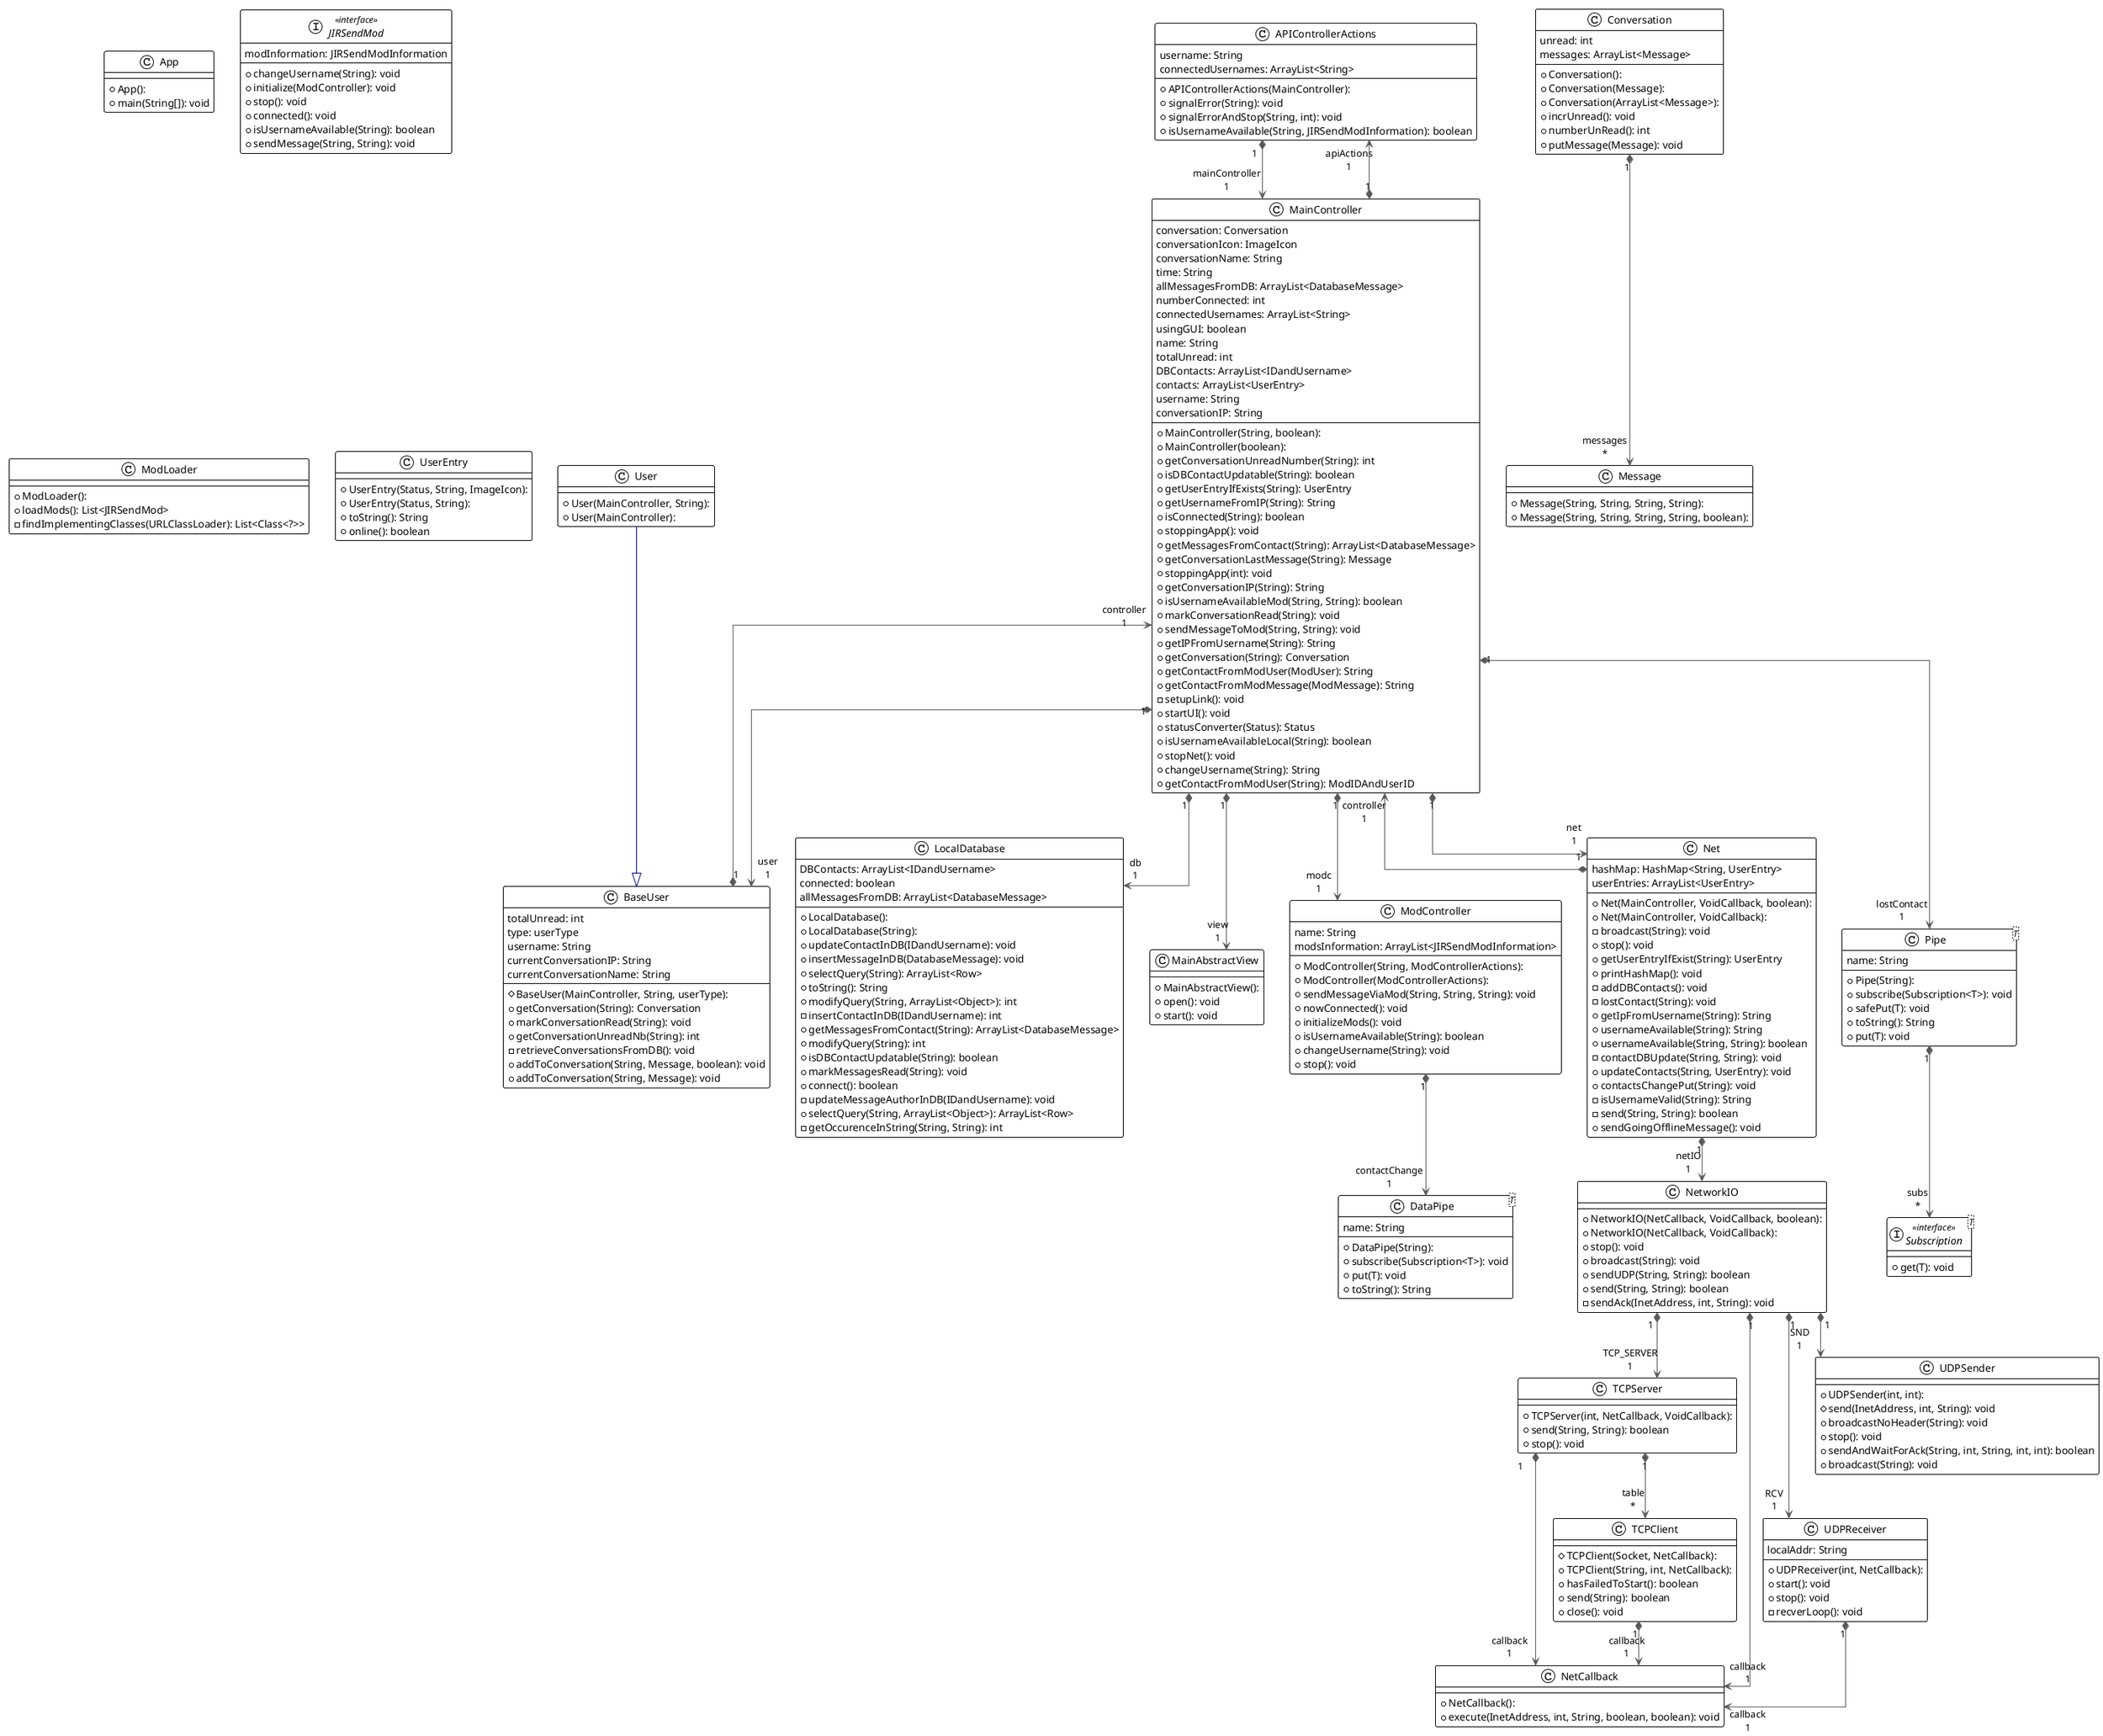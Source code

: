 @startuml

!theme plain
top to bottom direction
skinparam linetype ortho

class APIControllerActions {
  + APIControllerActions(MainController): 
  + signalError(String): void
  + signalErrorAndStop(String, int): void
  + isUsernameAvailable(String, JIRSendModInformation): boolean
   username: String
   connectedUsernames: ArrayList<String>
}
class App {
  + App(): 
  + main(String[]): void
}
class BaseUser {
  # BaseUser(MainController, String, userType): 
  + getConversation(String): Conversation
  + markConversationRead(String): void
  + getConversationUnreadNb(String): int
  - retrieveConversationsFromDB(): void
  + addToConversation(String, Message, boolean): void
  + addToConversation(String, Message): void
   totalUnread: int
   type: userType
   username: String
   currentConversationIP: String
   currentConversationName: String
}
class Conversation {
  + Conversation(): 
  + Conversation(Message): 
  + Conversation(ArrayList<Message>): 
  + incrUnread(): void
  + numberUnRead(): int
  + putMessage(Message): void
   unread: int
   messages: ArrayList<Message>
}
class DataPipe<T> {
  + DataPipe(String): 
  + subscribe(Subscription<T>): void
  + put(T): void
  + toString(): String
   name: String
}
interface JIRSendMod << interface >> {
  + changeUsername(String): void
  + initialize(ModController): void
  + stop(): void
  + connected(): void
  + isUsernameAvailable(String): boolean
  + sendMessage(String, String): void
   modInformation: JIRSendModInformation
}
class LocalDatabase {
  + LocalDatabase(): 
  + LocalDatabase(String): 
  + updateContactInDB(IDandUsername): void
  + insertMessageInDB(DatabaseMessage): void
  + selectQuery(String): ArrayList<Row>
  + toString(): String
  + modifyQuery(String, ArrayList<Object>): int
  - insertContactInDB(IDandUsername): int
  + getMessagesFromContact(String): ArrayList<DatabaseMessage>
  + modifyQuery(String): int
  + isDBContactUpdatable(String): boolean
  + markMessagesRead(String): void
  + connect(): boolean
  - updateMessageAuthorInDB(IDandUsername): void
  + selectQuery(String, ArrayList<Object>): ArrayList<Row>
  - getOccurenceInString(String, String): int
   DBContacts: ArrayList<IDandUsername>
   connected: boolean
   allMessagesFromDB: ArrayList<DatabaseMessage>
}
class MainAbstractView {
  + MainAbstractView(): 
  + open(): void
  + start(): void
}
class MainController {
  + MainController(String, boolean): 
  + MainController(boolean): 
  + getConversationUnreadNumber(String): int
  + isDBContactUpdatable(String): boolean
  + getUserEntryIfExists(String): UserEntry
  + getUsernameFromIP(String): String
  + isConnected(String): boolean
  + stoppingApp(): void
  + getMessagesFromContact(String): ArrayList<DatabaseMessage>
  + getConversationLastMessage(String): Message
  + stoppingApp(int): void
  + getConversationIP(String): String
  + isUsernameAvailableMod(String, String): boolean
  + markConversationRead(String): void
  + sendMessageToMod(String, String): void
  + getIPFromUsername(String): String
  + getConversation(String): Conversation
  + getContactFromModUser(ModUser): String
  + getContactFromModMessage(ModMessage): String
  - setupLink(): void
  + startUI(): void
  + statusConverter(Status): Status
  + isUsernameAvailableLocal(String): boolean
  + stopNet(): void
  + changeUsername(String): String
  + getContactFromModUser(String): ModIDAndUserID
   conversation: Conversation
   conversationIcon: ImageIcon
   conversationName: String
   time: String
   allMessagesFromDB: ArrayList<DatabaseMessage>
   numberConnected: int
   connectedUsernames: ArrayList<String>
   usingGUI: boolean
   name: String
   totalUnread: int
   DBContacts: ArrayList<IDandUsername>
   contacts: ArrayList<UserEntry>
   username: String
   conversationIP: String
}
class Message {
  + Message(String, String, String, String): 
  + Message(String, String, String, String, boolean): 
}
class ModController {
  + ModController(String, ModControllerActions): 
  + ModController(ModControllerActions): 
  + sendMessageViaMod(String, String, String): void
  + nowConnected(): void
  + initializeMods(): void
  + isUsernameAvailable(String): boolean
  + changeUsername(String): void
  + stop(): void
   name: String
   modsInformation: ArrayList<JIRSendModInformation>
}
class ModLoader {
  + ModLoader(): 
  + loadMods(): List<JIRSendMod>
  - findImplementingClasses(URLClassLoader): List<Class<?>>
}
class Net {
  + Net(MainController, VoidCallback, boolean): 
  + Net(MainController, VoidCallback): 
  - broadcast(String): void
  + stop(): void
  + getUserEntryIfExist(String): UserEntry
  + printHashMap(): void
  - addDBContacts(): void
  - lostContact(String): void
  + getIpFromUsername(String): String
  + usernameAvailable(String): String
  + usernameAvailable(String, String): boolean
  - contactDBUpdate(String, String): void
  + updateContacts(String, UserEntry): void
  + contactsChangePut(String): void
  - isUsernameValid(String): String
  - send(String, String): boolean
  + sendGoingOfflineMessage(): void
   hashMap: HashMap<String, UserEntry>
   userEntries: ArrayList<UserEntry>
}
class NetCallback {
  + NetCallback(): 
  + execute(InetAddress, int, String, boolean, boolean): void
}
class NetworkIO {
  + NetworkIO(NetCallback, VoidCallback, boolean): 
  + NetworkIO(NetCallback, VoidCallback): 
  + stop(): void
  + broadcast(String): void
  + sendUDP(String, String): boolean
  + send(String, String): boolean
  - sendAck(InetAddress, int, String): void
}
class Pipe<T> {
  + Pipe(String): 
  + subscribe(Subscription<T>): void
  + safePut(T): void
  + toString(): String
  + put(T): void
   name: String
}
interface Subscription<T> << interface >> {
  + get(T): void
}
class TCPClient {
  # TCPClient(Socket, NetCallback): 
  + TCPClient(String, int, NetCallback): 
  + hasFailedToStart(): boolean
  + send(String): boolean
  + close(): void
}
class TCPServer {
  + TCPServer(int, NetCallback, VoidCallback): 
  + send(String, String): boolean
  + stop(): void
}
class UDPReceiver {
  + UDPReceiver(int, NetCallback): 
  + start(): void
  + stop(): void
  - recverLoop(): void
   localAddr: String
}
class UDPSender {
  + UDPSender(int, int): 
  # send(InetAddress, int, String): void
  + broadcastNoHeader(String): void
  + stop(): void
  + sendAndWaitForAck(String, int, String, int, int): boolean
  + broadcast(String): void
}
class User {
  + User(MainController, String): 
  + User(MainController): 
}
class UserEntry {
  + UserEntry(Status, String, ImageIcon): 
  + UserEntry(Status, String): 
  + toString(): String
  + online(): boolean
}

APIControllerActions "1" *-[#595959,plain]-> "mainController\n1" MainController       
BaseUser             "1" *-[#595959,plain]-> "controller\n1" MainController       
Conversation         "1" *-[#595959,plain]-> "messages\n*" Message              
MainController       "1" *-[#595959,plain]-> "apiActions\n1" APIControllerActions 
MainController       "1" *-[#595959,plain]-> "user\n1" BaseUser             
MainController       "1" *-[#595959,plain]-> "db\n1" LocalDatabase        
MainController       "1" *-[#595959,plain]-> "view\n1" MainAbstractView     
MainController       "1" *-[#595959,plain]-> "modc\n1" ModController        
MainController       "1" *-[#595959,plain]-> "net\n1" Net                  
MainController       "1" *-[#595959,plain]-> "lostContact\n1" Pipe                 
ModController        "1" *-[#595959,plain]-> "contactChange\n1" DataPipe             
Net                  "1" *-[#595959,plain]-> "controller\n1" MainController       
Net                  "1" *-[#595959,plain]-> "netIO\n1" NetworkIO            
NetworkIO            "1" *-[#595959,plain]-> "callback\n1" NetCallback          
NetworkIO            "1" *-[#595959,plain]-> "TCP_SERVER\n1" TCPServer            
NetworkIO            "1" *-[#595959,plain]-> "RCV\n1" UDPReceiver          
NetworkIO            "1" *-[#595959,plain]-> "SND\n1" UDPSender            
Pipe                 "1" *-[#595959,plain]-> "subs\n*" Subscription         
TCPClient            "1" *-[#595959,plain]-> "callback\n1" NetCallback          
TCPServer            "1" *-[#595959,plain]-> "callback\n1" NetCallback          
TCPServer            "1" *-[#595959,plain]-> "table\n*" TCPClient            
UDPReceiver          "1" *-[#595959,plain]-> "callback\n1" NetCallback          
User                  -[#000082,plain]-^  BaseUser             
@enduml
